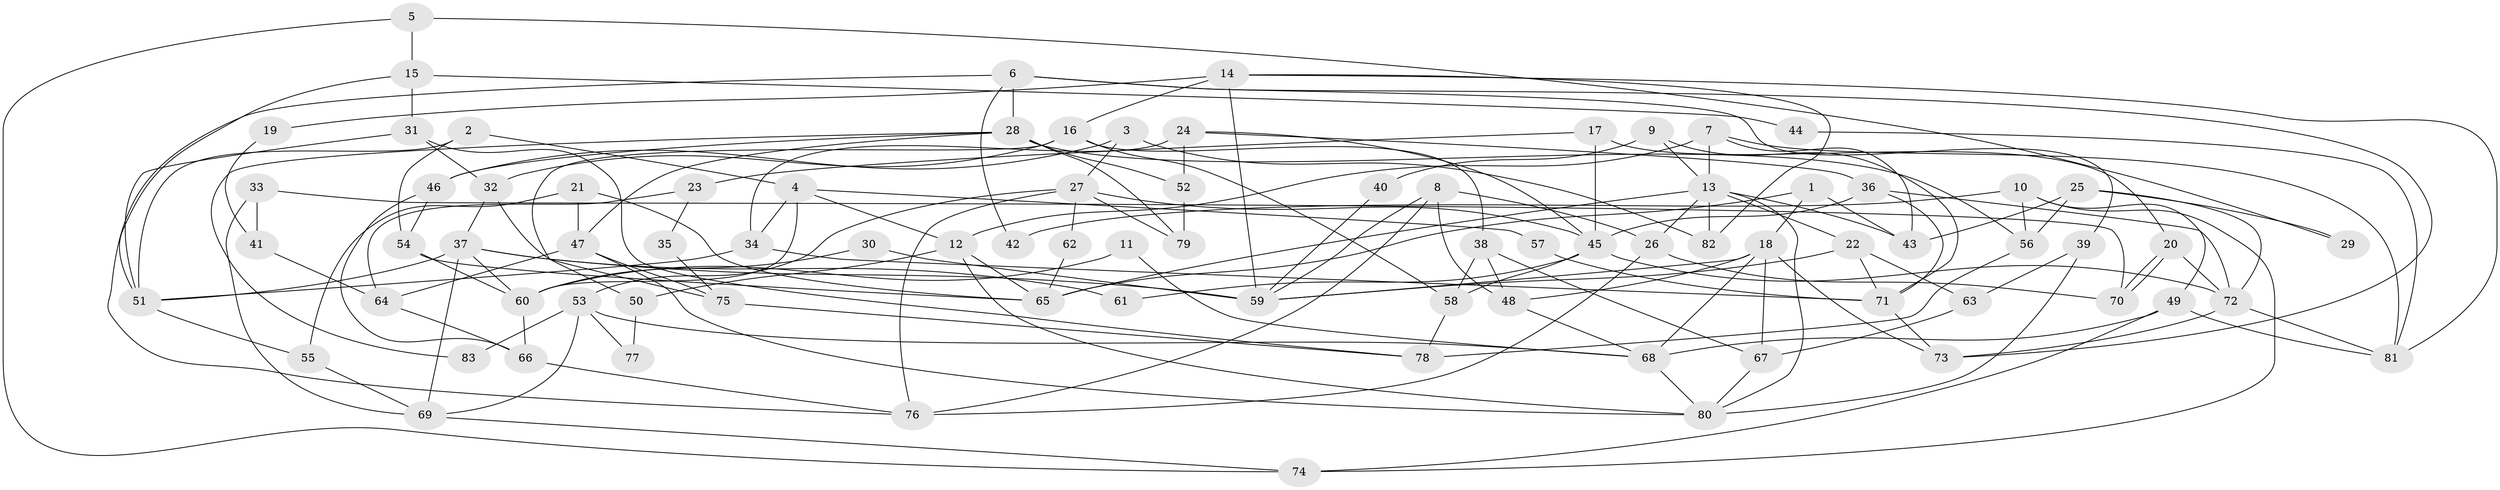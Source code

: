 // coarse degree distribution, {3: 0.17647058823529413, 5: 0.17647058823529413, 4: 0.19607843137254902, 9: 0.0392156862745098, 6: 0.1568627450980392, 2: 0.09803921568627451, 11: 0.0196078431372549, 7: 0.09803921568627451, 8: 0.0392156862745098}
// Generated by graph-tools (version 1.1) at 2025/23/03/03/25 07:23:57]
// undirected, 83 vertices, 166 edges
graph export_dot {
graph [start="1"]
  node [color=gray90,style=filled];
  1;
  2;
  3;
  4;
  5;
  6;
  7;
  8;
  9;
  10;
  11;
  12;
  13;
  14;
  15;
  16;
  17;
  18;
  19;
  20;
  21;
  22;
  23;
  24;
  25;
  26;
  27;
  28;
  29;
  30;
  31;
  32;
  33;
  34;
  35;
  36;
  37;
  38;
  39;
  40;
  41;
  42;
  43;
  44;
  45;
  46;
  47;
  48;
  49;
  50;
  51;
  52;
  53;
  54;
  55;
  56;
  57;
  58;
  59;
  60;
  61;
  62;
  63;
  64;
  65;
  66;
  67;
  68;
  69;
  70;
  71;
  72;
  73;
  74;
  75;
  76;
  77;
  78;
  79;
  80;
  81;
  82;
  83;
  1 -- 43;
  1 -- 18;
  1 -- 65;
  2 -- 54;
  2 -- 4;
  2 -- 51;
  3 -- 46;
  3 -- 27;
  3 -- 82;
  4 -- 60;
  4 -- 34;
  4 -- 12;
  4 -- 57;
  5 -- 15;
  5 -- 74;
  5 -- 29;
  6 -- 76;
  6 -- 73;
  6 -- 28;
  6 -- 39;
  6 -- 42;
  7 -- 12;
  7 -- 13;
  7 -- 43;
  7 -- 81;
  8 -- 48;
  8 -- 76;
  8 -- 26;
  8 -- 59;
  9 -- 71;
  9 -- 13;
  9 -- 40;
  10 -- 49;
  10 -- 56;
  10 -- 42;
  10 -- 74;
  11 -- 60;
  11 -- 68;
  12 -- 80;
  12 -- 50;
  12 -- 65;
  13 -- 65;
  13 -- 80;
  13 -- 22;
  13 -- 26;
  13 -- 43;
  13 -- 82;
  14 -- 82;
  14 -- 59;
  14 -- 16;
  14 -- 19;
  14 -- 81;
  15 -- 31;
  15 -- 51;
  15 -- 44;
  16 -- 38;
  16 -- 32;
  16 -- 50;
  16 -- 58;
  17 -- 20;
  17 -- 45;
  17 -- 23;
  18 -- 68;
  18 -- 59;
  18 -- 48;
  18 -- 67;
  18 -- 73;
  19 -- 41;
  20 -- 70;
  20 -- 70;
  20 -- 72;
  21 -- 65;
  21 -- 55;
  21 -- 47;
  22 -- 59;
  22 -- 63;
  22 -- 71;
  23 -- 64;
  23 -- 35;
  24 -- 45;
  24 -- 36;
  24 -- 34;
  24 -- 52;
  25 -- 72;
  25 -- 43;
  25 -- 29;
  25 -- 56;
  26 -- 70;
  26 -- 76;
  27 -- 79;
  27 -- 45;
  27 -- 53;
  27 -- 62;
  27 -- 76;
  28 -- 47;
  28 -- 46;
  28 -- 52;
  28 -- 56;
  28 -- 79;
  28 -- 83;
  30 -- 60;
  30 -- 59;
  31 -- 78;
  31 -- 51;
  31 -- 32;
  32 -- 37;
  32 -- 75;
  33 -- 69;
  33 -- 70;
  33 -- 41;
  34 -- 71;
  34 -- 51;
  35 -- 75;
  36 -- 71;
  36 -- 72;
  36 -- 45;
  37 -- 51;
  37 -- 59;
  37 -- 60;
  37 -- 61;
  37 -- 69;
  38 -- 67;
  38 -- 48;
  38 -- 58;
  39 -- 80;
  39 -- 63;
  40 -- 59;
  41 -- 64;
  44 -- 81;
  45 -- 58;
  45 -- 61;
  45 -- 72;
  46 -- 66;
  46 -- 54;
  47 -- 75;
  47 -- 64;
  47 -- 80;
  48 -- 68;
  49 -- 81;
  49 -- 74;
  49 -- 68;
  50 -- 77;
  51 -- 55;
  52 -- 79;
  53 -- 68;
  53 -- 69;
  53 -- 77;
  53 -- 83;
  54 -- 65;
  54 -- 60;
  55 -- 69;
  56 -- 78;
  57 -- 71;
  58 -- 78;
  60 -- 66;
  62 -- 65;
  63 -- 67;
  64 -- 66;
  66 -- 76;
  67 -- 80;
  68 -- 80;
  69 -- 74;
  71 -- 73;
  72 -- 81;
  72 -- 73;
  75 -- 78;
}

